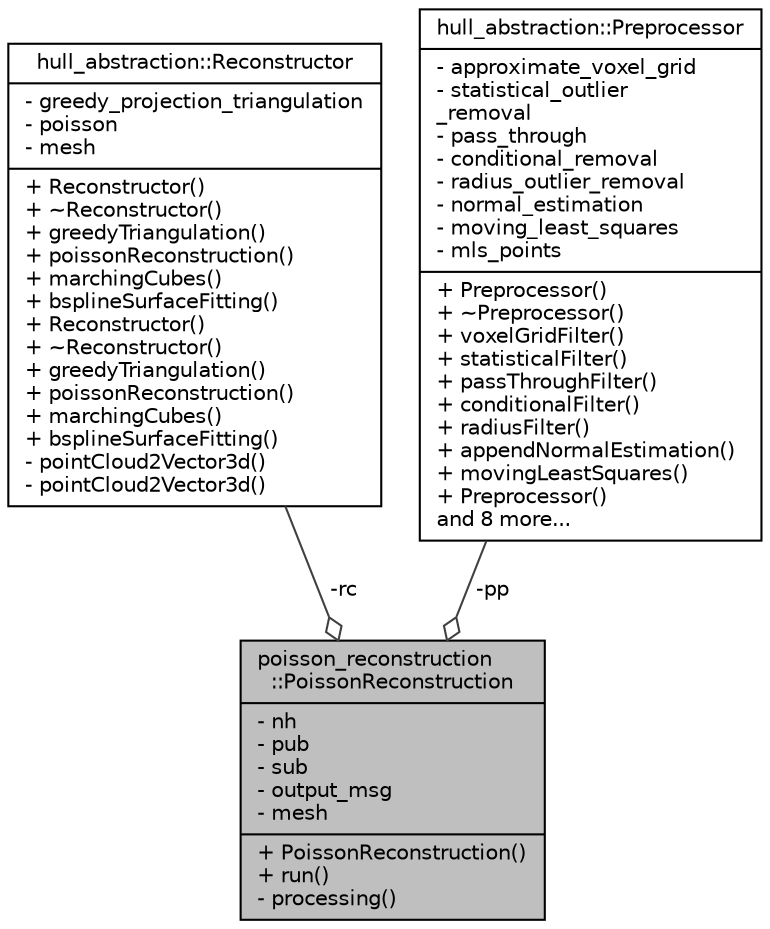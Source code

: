 digraph "poisson_reconstruction::PoissonReconstruction"
{
 // INTERACTIVE_SVG=YES
 // LATEX_PDF_SIZE
  edge [fontname="Helvetica",fontsize="10",labelfontname="Helvetica",labelfontsize="10"];
  node [fontname="Helvetica",fontsize="10",shape=record];
  Node1 [label="{poisson_reconstruction\l::PoissonReconstruction\n|- nh\l- pub\l- sub\l- output_msg\l- mesh\l|+ PoissonReconstruction()\l+ run()\l- processing()\l}",height=0.2,width=0.4,color="black", fillcolor="grey75", style="filled", fontcolor="black",tooltip="Class utilizing Poisson reconstruction method."];
  Node2 -> Node1 [color="grey25",fontsize="10",style="solid",label=" -rc" ,arrowhead="odiamond",fontname="Helvetica"];
  Node2 [label="{hull_abstraction::Reconstructor\n|- greedy_projection_triangulation\l- poisson\l- mesh\l|+ Reconstructor()\l+ ~Reconstructor()\l+ greedyTriangulation()\l+ poissonReconstruction()\l+ marchingCubes()\l+ bsplineSurfaceFitting()\l+ Reconstructor()\l+ ~Reconstructor()\l+ greedyTriangulation()\l+ poissonReconstruction()\l+ marchingCubes()\l+ bsplineSurfaceFitting()\l- pointCloud2Vector3d()\l- pointCloud2Vector3d()\l}",height=0.2,width=0.4,color="black", fillcolor="white", style="filled",URL="$classhull__abstraction_1_1_reconstructor.html",tooltip="The Reconstructor class."];
  Node3 -> Node1 [color="grey25",fontsize="10",style="solid",label=" -pp" ,arrowhead="odiamond",fontname="Helvetica"];
  Node3 [label="{hull_abstraction::Preprocessor\n|- approximate_voxel_grid\l- statistical_outlier\l_removal\l- pass_through\l- conditional_removal\l- radius_outlier_removal\l- normal_estimation\l- moving_least_squares\l- mls_points\l|+ Preprocessor()\l+ ~Preprocessor()\l+ voxelGridFilter()\l+ statisticalFilter()\l+ passThroughFilter()\l+ conditionalFilter()\l+ radiusFilter()\l+ appendNormalEstimation()\l+ movingLeastSquares()\l+ Preprocessor()\land 8 more...\l}",height=0.2,width=0.4,color="black", fillcolor="white", style="filled",URL="$classhull__abstraction_1_1_preprocessor.html",tooltip="The Preprocessor class."];
}
